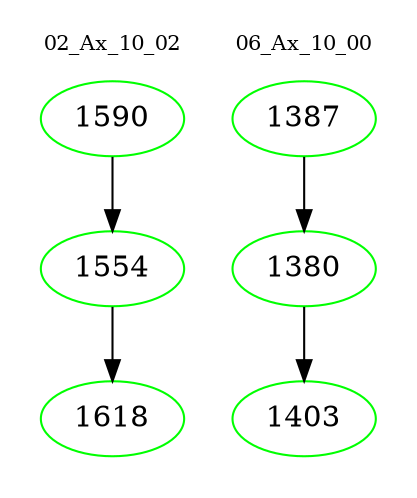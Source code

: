 digraph{
subgraph cluster_0 {
color = white
label = "02_Ax_10_02";
fontsize=10;
T0_1590 [label="1590", color="green"]
T0_1590 -> T0_1554 [color="black"]
T0_1554 [label="1554", color="green"]
T0_1554 -> T0_1618 [color="black"]
T0_1618 [label="1618", color="green"]
}
subgraph cluster_1 {
color = white
label = "06_Ax_10_00";
fontsize=10;
T1_1387 [label="1387", color="green"]
T1_1387 -> T1_1380 [color="black"]
T1_1380 [label="1380", color="green"]
T1_1380 -> T1_1403 [color="black"]
T1_1403 [label="1403", color="green"]
}
}

